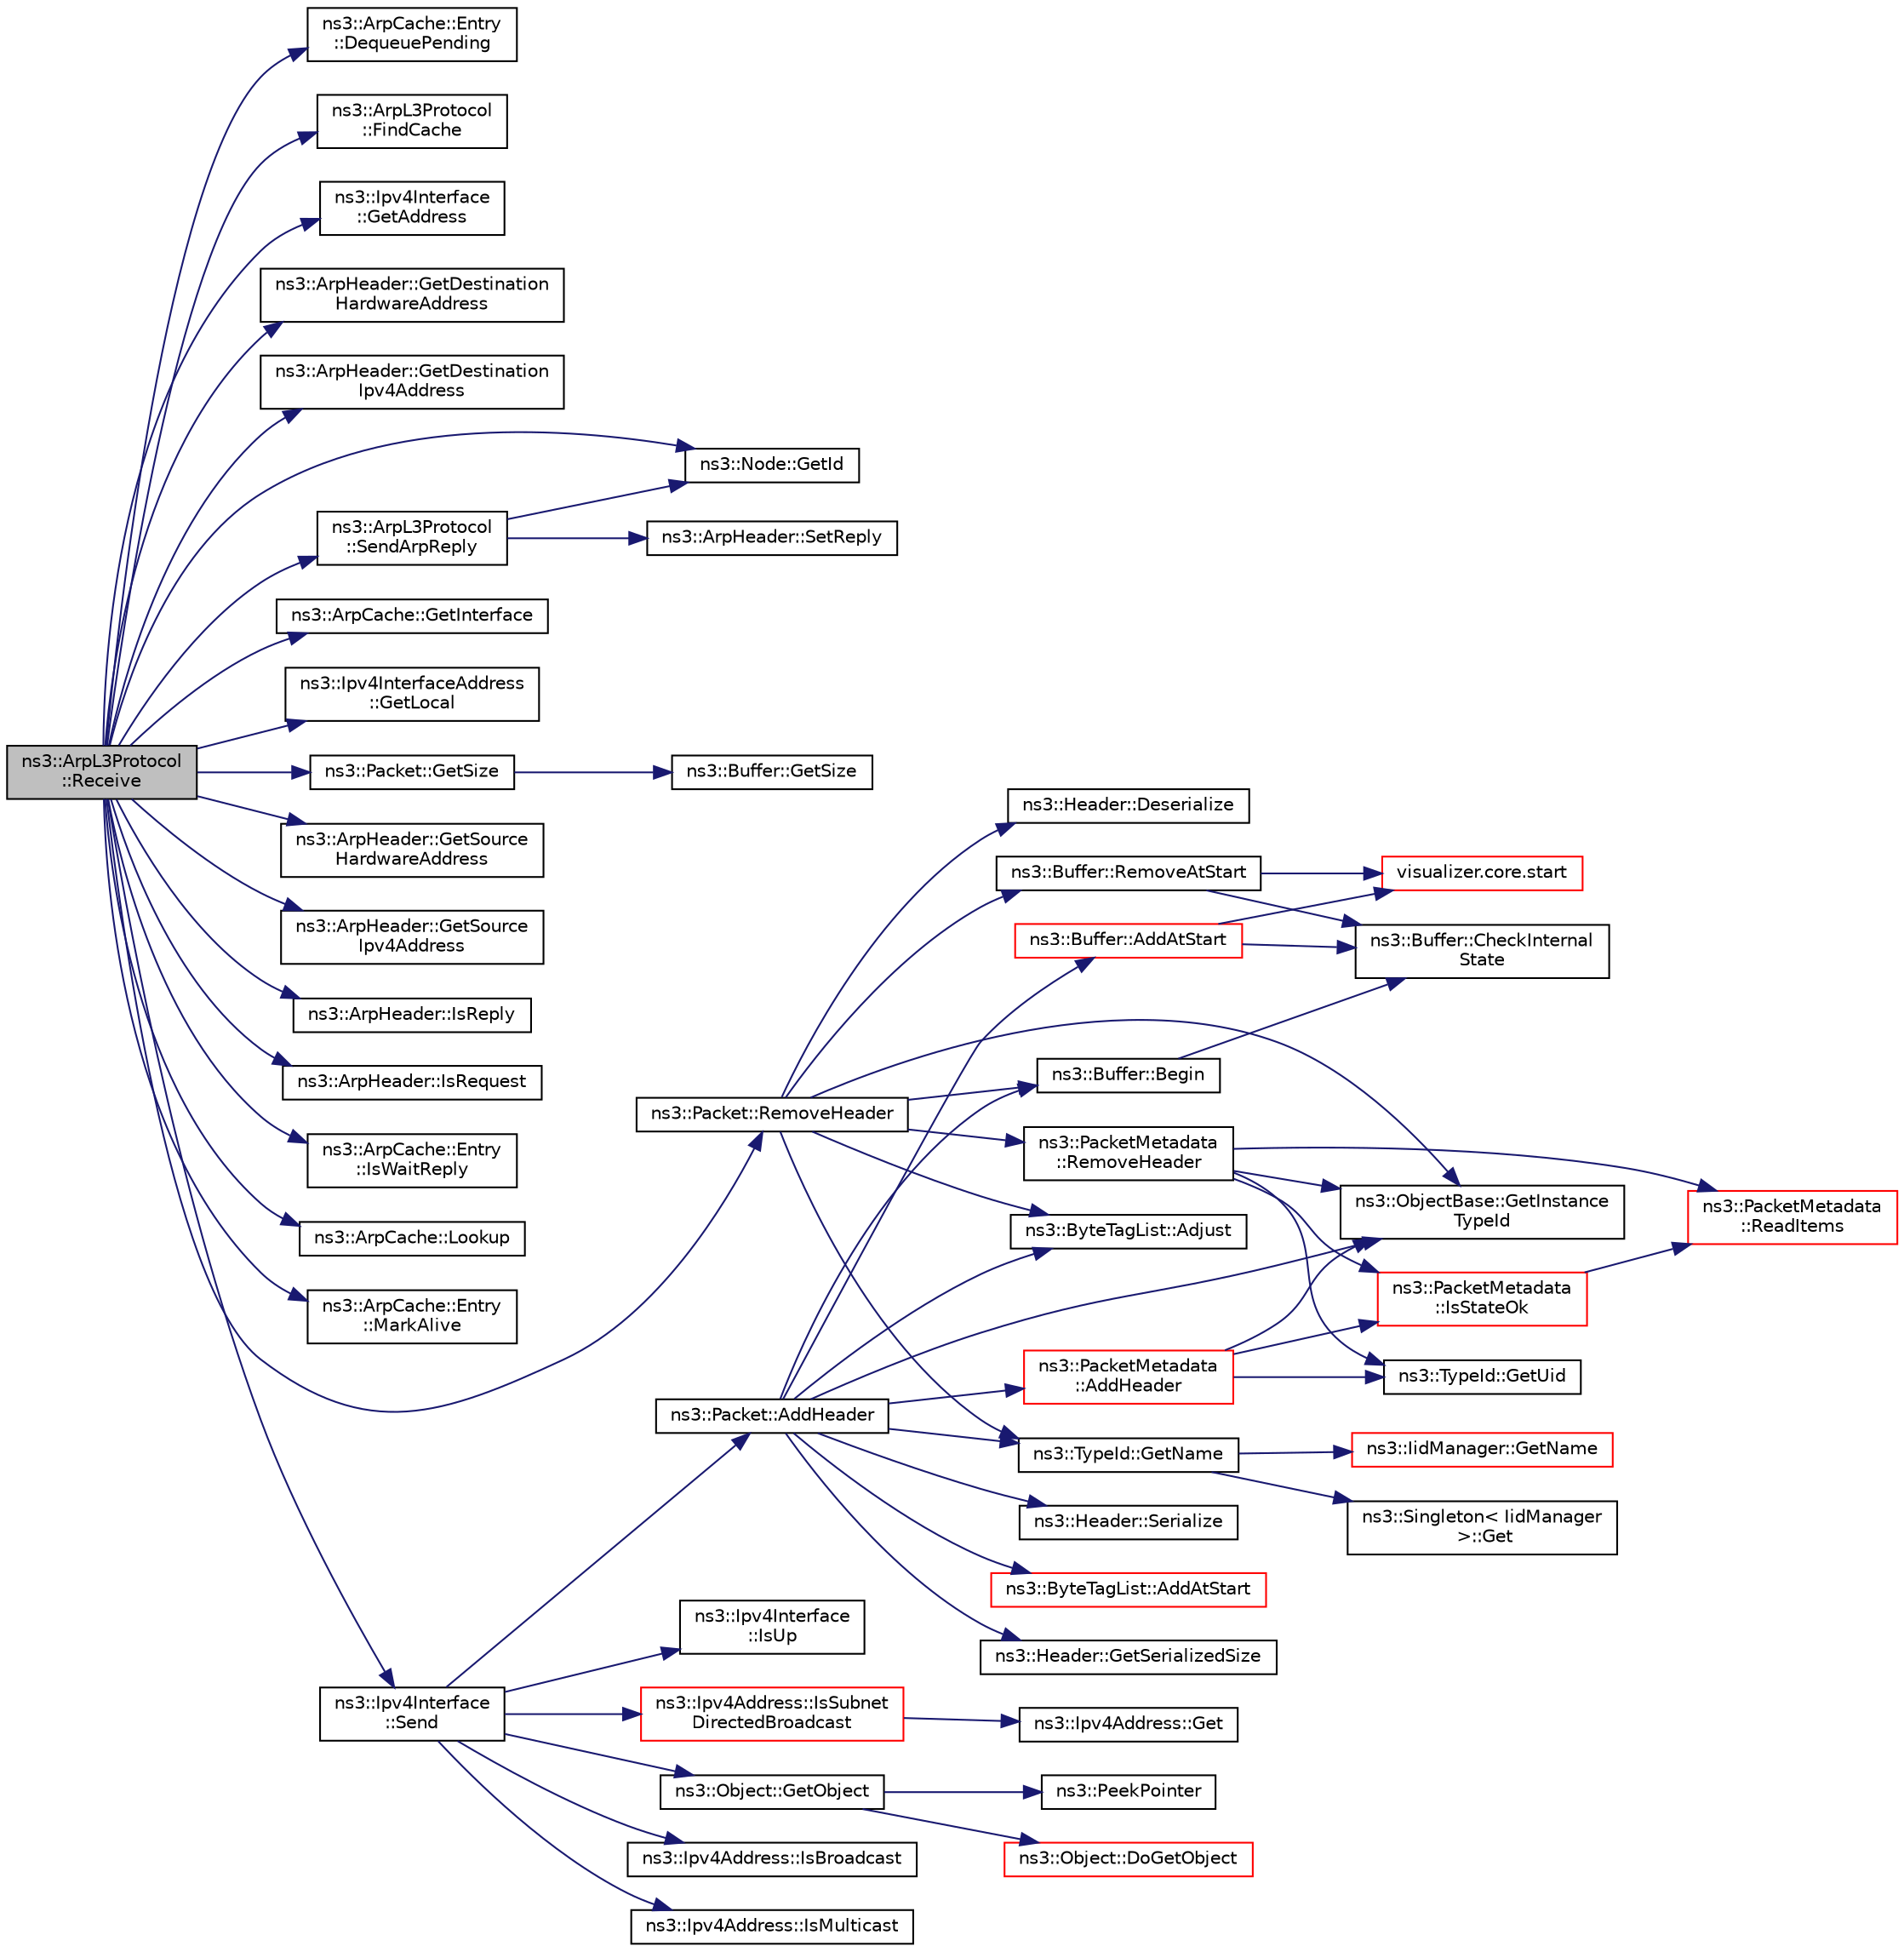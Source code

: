 digraph "ns3::ArpL3Protocol::Receive"
{
 // LATEX_PDF_SIZE
  edge [fontname="Helvetica",fontsize="10",labelfontname="Helvetica",labelfontsize="10"];
  node [fontname="Helvetica",fontsize="10",shape=record];
  rankdir="LR";
  Node1 [label="ns3::ArpL3Protocol\l::Receive",height=0.2,width=0.4,color="black", fillcolor="grey75", style="filled", fontcolor="black",tooltip="Receive a packet."];
  Node1 -> Node2 [color="midnightblue",fontsize="10",style="solid",fontname="Helvetica"];
  Node2 [label="ns3::ArpCache::Entry\l::DequeuePending",height=0.2,width=0.4,color="black", fillcolor="white", style="filled",URL="$classns3_1_1_arp_cache_1_1_entry.html#a5431ec89b8c362b79f947290824cf4b6",tooltip=" "];
  Node1 -> Node3 [color="midnightblue",fontsize="10",style="solid",fontname="Helvetica"];
  Node3 [label="ns3::ArpL3Protocol\l::FindCache",height=0.2,width=0.4,color="black", fillcolor="white", style="filled",URL="$classns3_1_1_arp_l3_protocol.html#a428dd13241d63395a5efbe68d6d9e667",tooltip="Finds the cache associated with a NetDevice."];
  Node1 -> Node4 [color="midnightblue",fontsize="10",style="solid",fontname="Helvetica"];
  Node4 [label="ns3::Ipv4Interface\l::GetAddress",height=0.2,width=0.4,color="black", fillcolor="white", style="filled",URL="$classns3_1_1_ipv4_interface.html#a3e76c7d56420bb96121509d880eab3b3",tooltip=" "];
  Node1 -> Node5 [color="midnightblue",fontsize="10",style="solid",fontname="Helvetica"];
  Node5 [label="ns3::ArpHeader::GetDestination\lHardwareAddress",height=0.2,width=0.4,color="black", fillcolor="white", style="filled",URL="$classns3_1_1_arp_header.html#a64ff39d3eb4472f4a61b271f620daf87",tooltip="Returns the destination hardware address."];
  Node1 -> Node6 [color="midnightblue",fontsize="10",style="solid",fontname="Helvetica"];
  Node6 [label="ns3::ArpHeader::GetDestination\lIpv4Address",height=0.2,width=0.4,color="black", fillcolor="white", style="filled",URL="$classns3_1_1_arp_header.html#a0e22003de1975c16b302b33570e2baab",tooltip="Returns the destination IP address."];
  Node1 -> Node7 [color="midnightblue",fontsize="10",style="solid",fontname="Helvetica"];
  Node7 [label="ns3::Node::GetId",height=0.2,width=0.4,color="black", fillcolor="white", style="filled",URL="$classns3_1_1_node.html#a2ed8663077afcb8db519296b0ada6355",tooltip=" "];
  Node1 -> Node8 [color="midnightblue",fontsize="10",style="solid",fontname="Helvetica"];
  Node8 [label="ns3::ArpCache::GetInterface",height=0.2,width=0.4,color="black", fillcolor="white", style="filled",URL="$classns3_1_1_arp_cache.html#a7979d7d59031b43846e9fd9a0cf81d41",tooltip="Returns the Ipv4Interface that this ARP cache is associated with."];
  Node1 -> Node9 [color="midnightblue",fontsize="10",style="solid",fontname="Helvetica"];
  Node9 [label="ns3::Ipv4InterfaceAddress\l::GetLocal",height=0.2,width=0.4,color="black", fillcolor="white", style="filled",URL="$classns3_1_1_ipv4_interface_address.html#a6d04c0c9e2a4ab8a9d73c5edf7a93072",tooltip="Get the local address."];
  Node1 -> Node10 [color="midnightblue",fontsize="10",style="solid",fontname="Helvetica"];
  Node10 [label="ns3::Packet::GetSize",height=0.2,width=0.4,color="black", fillcolor="white", style="filled",URL="$classns3_1_1_packet.html#afff7cb1ff518ee6dc0d424e10a5ad6ec",tooltip="Returns the the size in bytes of the packet (including the zero-filled initial payload)."];
  Node10 -> Node11 [color="midnightblue",fontsize="10",style="solid",fontname="Helvetica"];
  Node11 [label="ns3::Buffer::GetSize",height=0.2,width=0.4,color="black", fillcolor="white", style="filled",URL="$classns3_1_1_buffer.html#a60c9172d2b102f8856c81b2126c8b209",tooltip=" "];
  Node1 -> Node12 [color="midnightblue",fontsize="10",style="solid",fontname="Helvetica"];
  Node12 [label="ns3::ArpHeader::GetSource\lHardwareAddress",height=0.2,width=0.4,color="black", fillcolor="white", style="filled",URL="$classns3_1_1_arp_header.html#a10ec02926d6dbf0c27de6661d8b13163",tooltip="Returns the source hardware address."];
  Node1 -> Node13 [color="midnightblue",fontsize="10",style="solid",fontname="Helvetica"];
  Node13 [label="ns3::ArpHeader::GetSource\lIpv4Address",height=0.2,width=0.4,color="black", fillcolor="white", style="filled",URL="$classns3_1_1_arp_header.html#a505d7a05b243c5828454a1f7ea760587",tooltip="Returns the source IP address."];
  Node1 -> Node14 [color="midnightblue",fontsize="10",style="solid",fontname="Helvetica"];
  Node14 [label="ns3::ArpHeader::IsReply",height=0.2,width=0.4,color="black", fillcolor="white", style="filled",URL="$classns3_1_1_arp_header.html#ac785d8c61bf7930299bb9179b2a1fc17",tooltip="Check if the ARP is a reply."];
  Node1 -> Node15 [color="midnightblue",fontsize="10",style="solid",fontname="Helvetica"];
  Node15 [label="ns3::ArpHeader::IsRequest",height=0.2,width=0.4,color="black", fillcolor="white", style="filled",URL="$classns3_1_1_arp_header.html#a1c6933eef8d6503f4b059431ef09dab6",tooltip="Check if the ARP is a request."];
  Node1 -> Node16 [color="midnightblue",fontsize="10",style="solid",fontname="Helvetica"];
  Node16 [label="ns3::ArpCache::Entry\l::IsWaitReply",height=0.2,width=0.4,color="black", fillcolor="white", style="filled",URL="$classns3_1_1_arp_cache_1_1_entry.html#a6080b6e3f9a8bca78d973dfbd33beccd",tooltip=" "];
  Node1 -> Node17 [color="midnightblue",fontsize="10",style="solid",fontname="Helvetica"];
  Node17 [label="ns3::ArpCache::Lookup",height=0.2,width=0.4,color="black", fillcolor="white", style="filled",URL="$classns3_1_1_arp_cache.html#a9402dc061ed329656e75c0dd9d591c0b",tooltip="Do lookup in the ARP cache against an IP address."];
  Node1 -> Node18 [color="midnightblue",fontsize="10",style="solid",fontname="Helvetica"];
  Node18 [label="ns3::ArpCache::Entry\l::MarkAlive",height=0.2,width=0.4,color="black", fillcolor="white", style="filled",URL="$classns3_1_1_arp_cache_1_1_entry.html#aa95c416e12733e4d37b9338210eef821",tooltip=" "];
  Node1 -> Node19 [color="midnightblue",fontsize="10",style="solid",fontname="Helvetica"];
  Node19 [label="ns3::Packet::RemoveHeader",height=0.2,width=0.4,color="black", fillcolor="white", style="filled",URL="$classns3_1_1_packet.html#a0961eccf975d75f902d40956c93ba63e",tooltip="Deserialize and remove the header from the internal buffer."];
  Node19 -> Node20 [color="midnightblue",fontsize="10",style="solid",fontname="Helvetica"];
  Node20 [label="ns3::ByteTagList::Adjust",height=0.2,width=0.4,color="black", fillcolor="white", style="filled",URL="$classns3_1_1_byte_tag_list.html#a1fec06d7e6daaf8039cf2a148e4090f2",tooltip="Adjust the offsets stored internally by the adjustment delta."];
  Node19 -> Node21 [color="midnightblue",fontsize="10",style="solid",fontname="Helvetica"];
  Node21 [label="ns3::Buffer::Begin",height=0.2,width=0.4,color="black", fillcolor="white", style="filled",URL="$classns3_1_1_buffer.html#acb977a0179de9abe4e295ce22023b4ca",tooltip=" "];
  Node21 -> Node22 [color="midnightblue",fontsize="10",style="solid",fontname="Helvetica"];
  Node22 [label="ns3::Buffer::CheckInternal\lState",height=0.2,width=0.4,color="black", fillcolor="white", style="filled",URL="$classns3_1_1_buffer.html#a200897ee202518b0d2bf91ead4e82be9",tooltip="Checks the internal buffer structures consistency."];
  Node19 -> Node23 [color="midnightblue",fontsize="10",style="solid",fontname="Helvetica"];
  Node23 [label="ns3::Header::Deserialize",height=0.2,width=0.4,color="black", fillcolor="white", style="filled",URL="$classns3_1_1_header.html#a78be9400bb66b2a8543606f395ef5396",tooltip=" "];
  Node19 -> Node24 [color="midnightblue",fontsize="10",style="solid",fontname="Helvetica"];
  Node24 [label="ns3::ObjectBase::GetInstance\lTypeId",height=0.2,width=0.4,color="black", fillcolor="white", style="filled",URL="$classns3_1_1_object_base.html#abe5b43a6f5b99a92a4c3122db31f06fb",tooltip="Get the most derived TypeId for this Object."];
  Node19 -> Node25 [color="midnightblue",fontsize="10",style="solid",fontname="Helvetica"];
  Node25 [label="ns3::TypeId::GetName",height=0.2,width=0.4,color="black", fillcolor="white", style="filled",URL="$classns3_1_1_type_id.html#abc4965475a579c2afdc668d7a7d58374",tooltip="Get the name."];
  Node25 -> Node26 [color="midnightblue",fontsize="10",style="solid",fontname="Helvetica"];
  Node26 [label="ns3::Singleton\< IidManager\l \>::Get",height=0.2,width=0.4,color="black", fillcolor="white", style="filled",URL="$classns3_1_1_singleton.html#a80a2cd3c25a27ea72add7a9f7a141ffa",tooltip="Get a pointer to the singleton instance."];
  Node25 -> Node27 [color="midnightblue",fontsize="10",style="solid",fontname="Helvetica"];
  Node27 [label="ns3::IidManager::GetName",height=0.2,width=0.4,color="red", fillcolor="white", style="filled",URL="$classns3_1_1_iid_manager.html#a6658aaa8120efd885e98addb76a6f1d4",tooltip="Get the name of a type id."];
  Node19 -> Node29 [color="midnightblue",fontsize="10",style="solid",fontname="Helvetica"];
  Node29 [label="ns3::Buffer::RemoveAtStart",height=0.2,width=0.4,color="black", fillcolor="white", style="filled",URL="$classns3_1_1_buffer.html#adeecbb3e8f518aec6fee0437578ade4b",tooltip=" "];
  Node29 -> Node22 [color="midnightblue",fontsize="10",style="solid",fontname="Helvetica"];
  Node29 -> Node30 [color="midnightblue",fontsize="10",style="solid",fontname="Helvetica"];
  Node30 [label="visualizer.core.start",height=0.2,width=0.4,color="red", fillcolor="white", style="filled",URL="$namespacevisualizer_1_1core.html#a2a35e5d8a34af358b508dac8635754e0",tooltip=" "];
  Node19 -> Node33 [color="midnightblue",fontsize="10",style="solid",fontname="Helvetica"];
  Node33 [label="ns3::PacketMetadata\l::RemoveHeader",height=0.2,width=0.4,color="black", fillcolor="white", style="filled",URL="$classns3_1_1_packet_metadata.html#afa8a589ec783d4998516d7f39f21242d",tooltip="Remove an header."];
  Node33 -> Node24 [color="midnightblue",fontsize="10",style="solid",fontname="Helvetica"];
  Node33 -> Node34 [color="midnightblue",fontsize="10",style="solid",fontname="Helvetica"];
  Node34 [label="ns3::TypeId::GetUid",height=0.2,width=0.4,color="black", fillcolor="white", style="filled",URL="$classns3_1_1_type_id.html#a429535085325d6f926724771446d9047",tooltip="Get the internal id of this TypeId."];
  Node33 -> Node35 [color="midnightblue",fontsize="10",style="solid",fontname="Helvetica"];
  Node35 [label="ns3::PacketMetadata\l::IsStateOk",height=0.2,width=0.4,color="red", fillcolor="white", style="filled",URL="$classns3_1_1_packet_metadata.html#a547dc7d09f1b2d41a28445a91c2fcf37",tooltip="Check if the metadata state is ok."];
  Node35 -> Node38 [color="midnightblue",fontsize="10",style="solid",fontname="Helvetica"];
  Node38 [label="ns3::PacketMetadata\l::ReadItems",height=0.2,width=0.4,color="red", fillcolor="white", style="filled",URL="$classns3_1_1_packet_metadata.html#a7fe144386274167b6aac05ac0a0cdf6f",tooltip="Read items."];
  Node33 -> Node38 [color="midnightblue",fontsize="10",style="solid",fontname="Helvetica"];
  Node1 -> Node40 [color="midnightblue",fontsize="10",style="solid",fontname="Helvetica"];
  Node40 [label="ns3::Ipv4Interface\l::Send",height=0.2,width=0.4,color="black", fillcolor="white", style="filled",URL="$classns3_1_1_ipv4_interface.html#ace287f60f109cb8bdae73b99e0e9adf5",tooltip=" "];
  Node40 -> Node41 [color="midnightblue",fontsize="10",style="solid",fontname="Helvetica"];
  Node41 [label="ns3::Packet::AddHeader",height=0.2,width=0.4,color="black", fillcolor="white", style="filled",URL="$classns3_1_1_packet.html#a465108c595a0bc592095cbcab1832ed8",tooltip="Add header to this packet."];
  Node41 -> Node42 [color="midnightblue",fontsize="10",style="solid",fontname="Helvetica"];
  Node42 [label="ns3::ByteTagList::AddAtStart",height=0.2,width=0.4,color="red", fillcolor="white", style="filled",URL="$classns3_1_1_byte_tag_list.html#acb4563fbe4299c55af41ba7a166b71d5",tooltip="Make sure that all offsets are bigger than prependOffset which represents the location where new byte..."];
  Node41 -> Node48 [color="midnightblue",fontsize="10",style="solid",fontname="Helvetica"];
  Node48 [label="ns3::Buffer::AddAtStart",height=0.2,width=0.4,color="red", fillcolor="white", style="filled",URL="$classns3_1_1_buffer.html#a8abd8164c3671d3dadc98fc66fade7b1",tooltip=" "];
  Node48 -> Node22 [color="midnightblue",fontsize="10",style="solid",fontname="Helvetica"];
  Node48 -> Node30 [color="midnightblue",fontsize="10",style="solid",fontname="Helvetica"];
  Node41 -> Node54 [color="midnightblue",fontsize="10",style="solid",fontname="Helvetica"];
  Node54 [label="ns3::PacketMetadata\l::AddHeader",height=0.2,width=0.4,color="red", fillcolor="white", style="filled",URL="$classns3_1_1_packet_metadata.html#abdce736c4c5f647242f0808c0d2f9249",tooltip="Add an header."];
  Node54 -> Node24 [color="midnightblue",fontsize="10",style="solid",fontname="Helvetica"];
  Node54 -> Node34 [color="midnightblue",fontsize="10",style="solid",fontname="Helvetica"];
  Node54 -> Node35 [color="midnightblue",fontsize="10",style="solid",fontname="Helvetica"];
  Node41 -> Node20 [color="midnightblue",fontsize="10",style="solid",fontname="Helvetica"];
  Node41 -> Node21 [color="midnightblue",fontsize="10",style="solid",fontname="Helvetica"];
  Node41 -> Node24 [color="midnightblue",fontsize="10",style="solid",fontname="Helvetica"];
  Node41 -> Node25 [color="midnightblue",fontsize="10",style="solid",fontname="Helvetica"];
  Node41 -> Node67 [color="midnightblue",fontsize="10",style="solid",fontname="Helvetica"];
  Node67 [label="ns3::Header::GetSerializedSize",height=0.2,width=0.4,color="black", fillcolor="white", style="filled",URL="$classns3_1_1_header.html#a6ef0497eabc1b1fb0ad42738eb73f934",tooltip=" "];
  Node41 -> Node68 [color="midnightblue",fontsize="10",style="solid",fontname="Helvetica"];
  Node68 [label="ns3::Header::Serialize",height=0.2,width=0.4,color="black", fillcolor="white", style="filled",URL="$classns3_1_1_header.html#afb61f1aac69ff8349a6bfe521fab5404",tooltip=" "];
  Node40 -> Node69 [color="midnightblue",fontsize="10",style="solid",fontname="Helvetica"];
  Node69 [label="ns3::Object::GetObject",height=0.2,width=0.4,color="black", fillcolor="white", style="filled",URL="$classns3_1_1_object.html#ad21f5401ff705cd29c37f931ea3afc18",tooltip="Get a pointer to the requested aggregated Object."];
  Node69 -> Node70 [color="midnightblue",fontsize="10",style="solid",fontname="Helvetica"];
  Node70 [label="ns3::Object::DoGetObject",height=0.2,width=0.4,color="red", fillcolor="white", style="filled",URL="$classns3_1_1_object.html#a7c009975f7c0994cb47a69f713745e0a",tooltip="Find an Object of TypeId tid in the aggregates of this Object."];
  Node69 -> Node81 [color="midnightblue",fontsize="10",style="solid",fontname="Helvetica"];
  Node81 [label="ns3::PeekPointer",height=0.2,width=0.4,color="black", fillcolor="white", style="filled",URL="$namespacens3.html#af2a7557fe9afdd98d8f6f8f6e412cf5a",tooltip=" "];
  Node40 -> Node82 [color="midnightblue",fontsize="10",style="solid",fontname="Helvetica"];
  Node82 [label="ns3::Ipv4Address::IsBroadcast",height=0.2,width=0.4,color="black", fillcolor="white", style="filled",URL="$classns3_1_1_ipv4_address.html#a79a1d91f0cfdb52f3b89cee50811af04",tooltip=" "];
  Node40 -> Node83 [color="midnightblue",fontsize="10",style="solid",fontname="Helvetica"];
  Node83 [label="ns3::Ipv4Address::IsMulticast",height=0.2,width=0.4,color="black", fillcolor="white", style="filled",URL="$classns3_1_1_ipv4_address.html#a3a39d50664243b7e37a1244bb03b4ec2",tooltip=" "];
  Node40 -> Node84 [color="midnightblue",fontsize="10",style="solid",fontname="Helvetica"];
  Node84 [label="ns3::Ipv4Address::IsSubnet\lDirectedBroadcast",height=0.2,width=0.4,color="red", fillcolor="white", style="filled",URL="$classns3_1_1_ipv4_address.html#a90fd8f563e8a6b269e7c6ef4ff176e98",tooltip="Generate subnet-directed broadcast address corresponding to mask."];
  Node84 -> Node85 [color="midnightblue",fontsize="10",style="solid",fontname="Helvetica"];
  Node85 [label="ns3::Ipv4Address::Get",height=0.2,width=0.4,color="black", fillcolor="white", style="filled",URL="$classns3_1_1_ipv4_address.html#a154da9b1ff6eb451dc4840613fe43e73",tooltip="Get the host-order 32-bit IP address."];
  Node40 -> Node89 [color="midnightblue",fontsize="10",style="solid",fontname="Helvetica"];
  Node89 [label="ns3::Ipv4Interface\l::IsUp",height=0.2,width=0.4,color="black", fillcolor="white", style="filled",URL="$classns3_1_1_ipv4_interface.html#af319226f89f0298c929260b500647418",tooltip="These are IP interface states and may be distinct from NetDevice states, such as found in real implem..."];
  Node1 -> Node90 [color="midnightblue",fontsize="10",style="solid",fontname="Helvetica"];
  Node90 [label="ns3::ArpL3Protocol\l::SendArpReply",height=0.2,width=0.4,color="black", fillcolor="white", style="filled",URL="$classns3_1_1_arp_l3_protocol.html#a2e1f058ec7982637902e91cb2e63b12c",tooltip="Send an ARP reply to an host."];
  Node90 -> Node7 [color="midnightblue",fontsize="10",style="solid",fontname="Helvetica"];
  Node90 -> Node91 [color="midnightblue",fontsize="10",style="solid",fontname="Helvetica"];
  Node91 [label="ns3::ArpHeader::SetReply",height=0.2,width=0.4,color="black", fillcolor="white", style="filled",URL="$classns3_1_1_arp_header.html#a71a5d0a09e7ccc2525c725858a2916cf",tooltip="Set the ARP reply parameters."];
}
